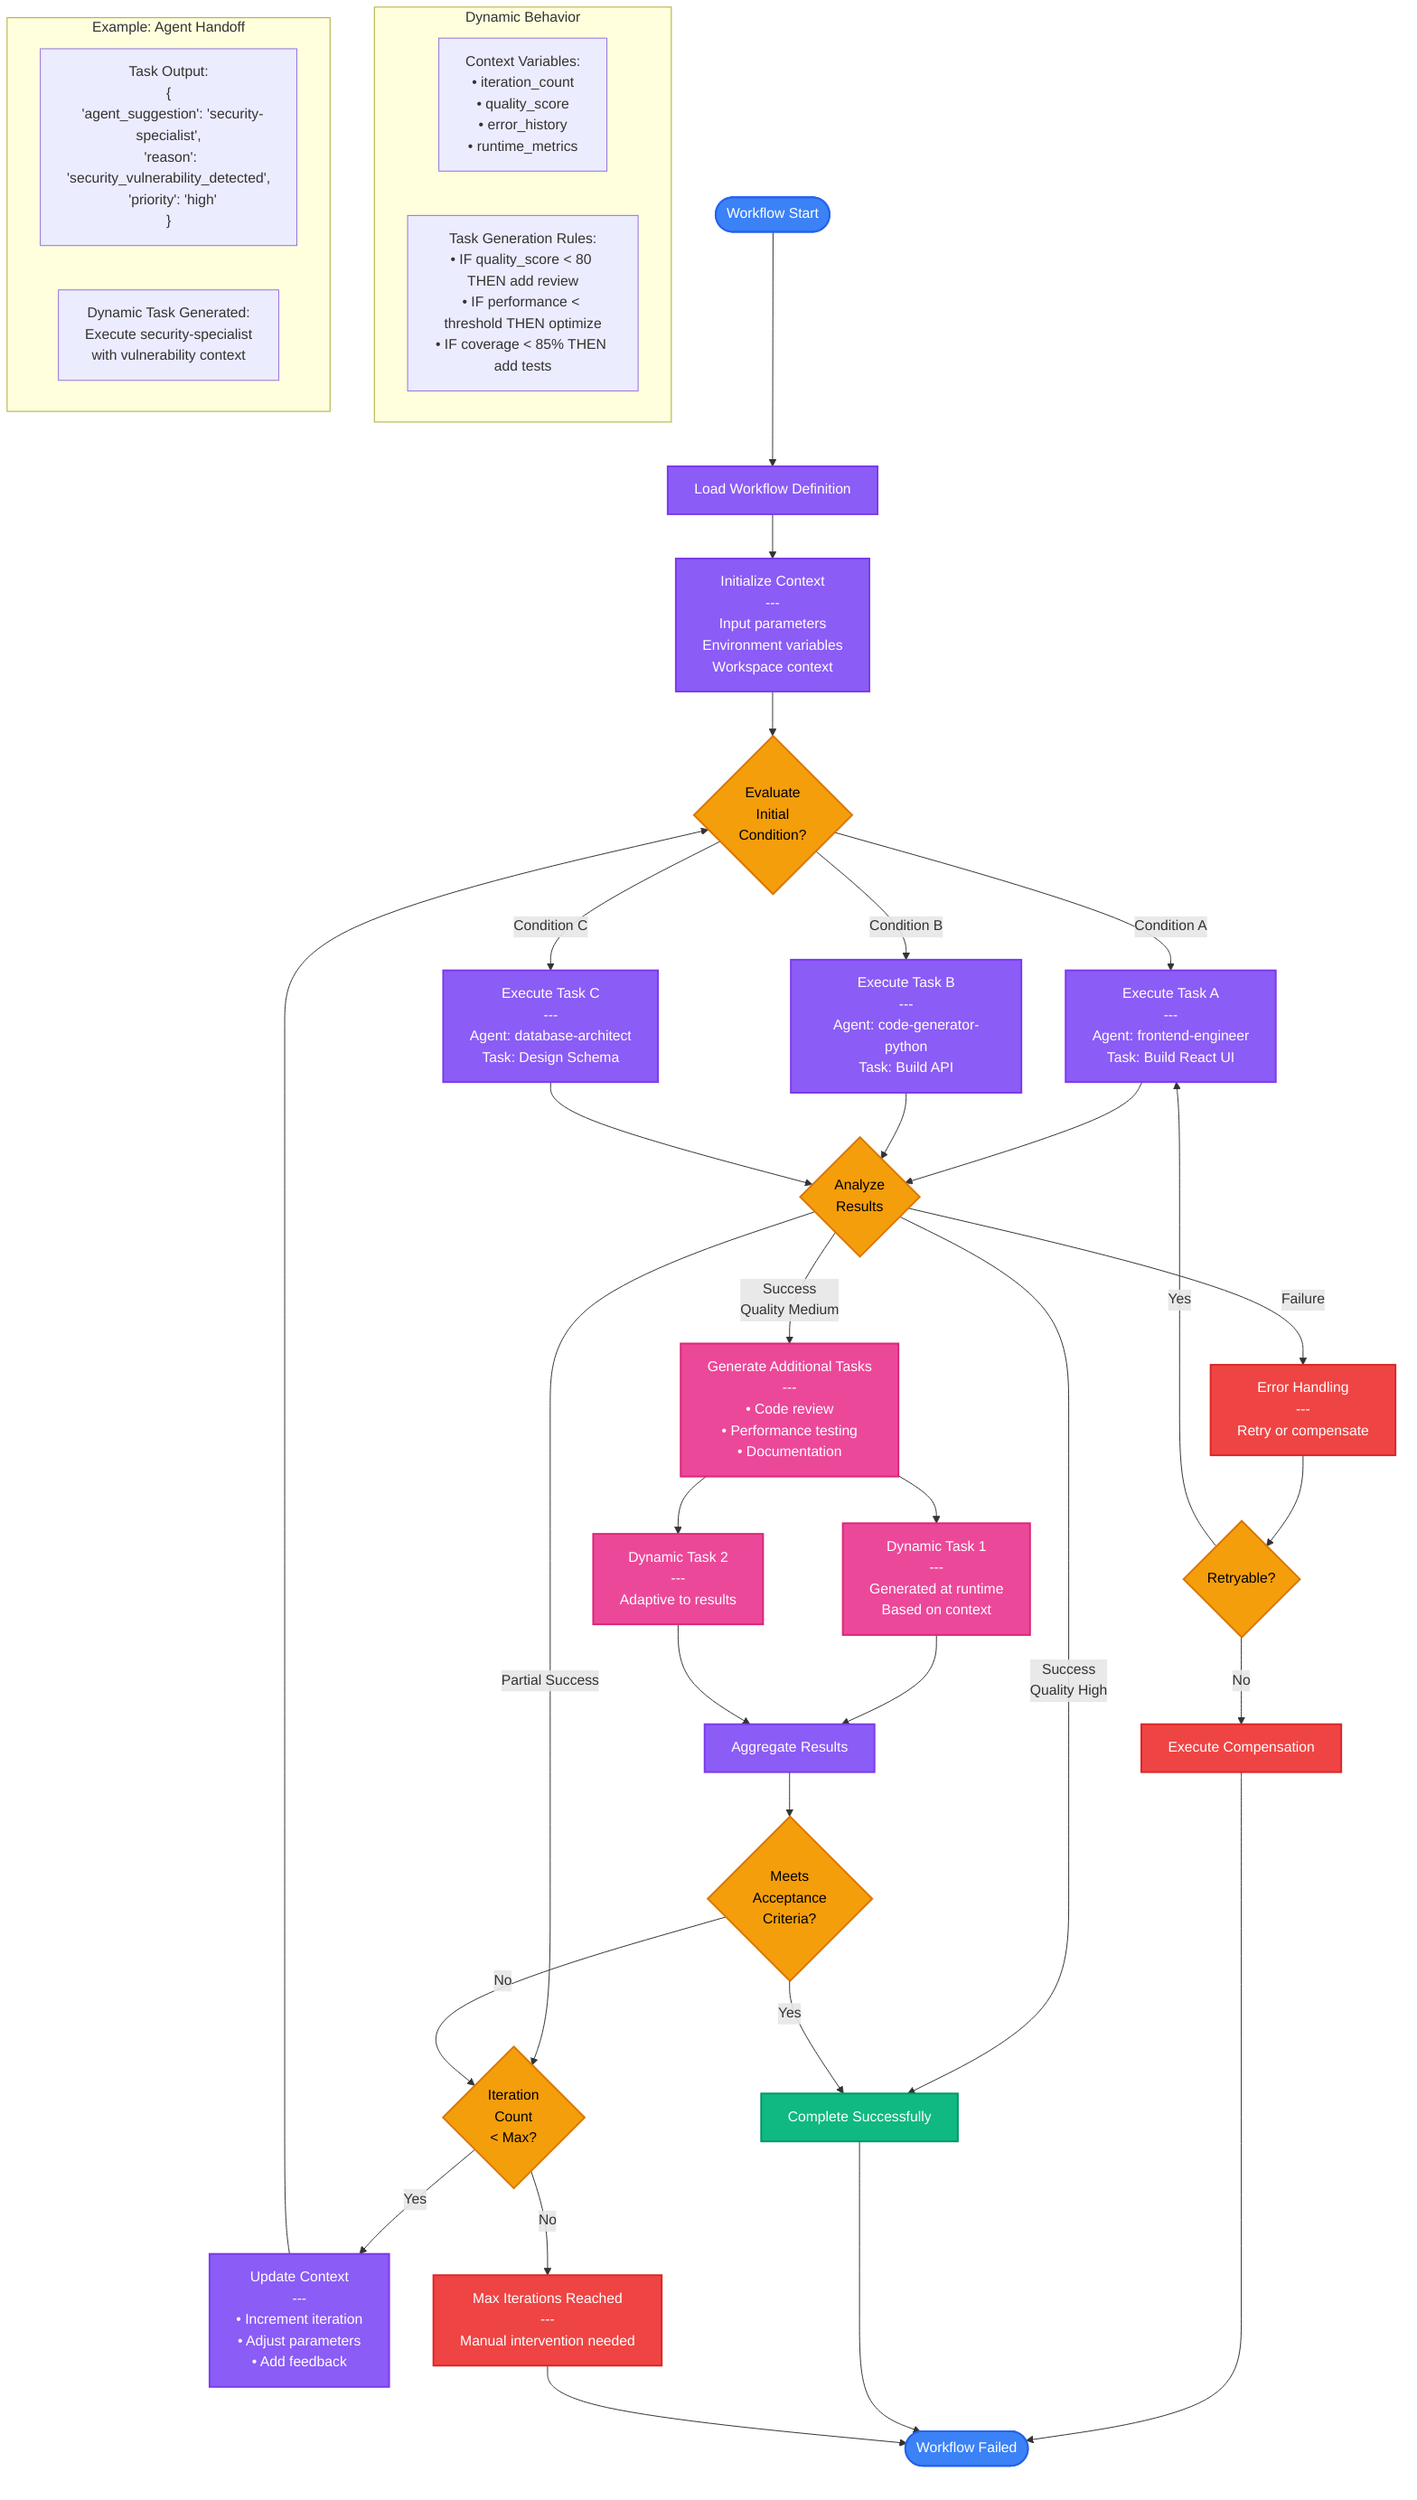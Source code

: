 flowchart TB
    Start([Workflow Start]) --> LoadDef[Load Workflow Definition]
    LoadDef --> InitContext[Initialize Context<br/>---<br/>Input parameters<br/>Environment variables<br/>Workspace context]

    InitContext --> EvalCondition{Evaluate<br/>Initial<br/>Condition?}

    EvalCondition -->|Condition A| PathA[Execute Task A<br/>---<br/>Agent: frontend-engineer<br/>Task: Build React UI]
    EvalCondition -->|Condition B| PathB[Execute Task B<br/>---<br/>Agent: code-generator-python<br/>Task: Build API]
    EvalCondition -->|Condition C| PathC[Execute Task C<br/>---<br/>Agent: database-architect<br/>Task: Design Schema]

    PathA --> CheckResults{Analyze<br/>Results}
    PathB --> CheckResults
    PathC --> CheckResults

    CheckResults -->|Success<br/>Quality High| DirectComplete[Complete Successfully]
    CheckResults -->|Success<br/>Quality Medium| AdditionalWork[Generate Additional Tasks<br/>---<br/>• Code review<br/>• Performance testing<br/>• Documentation]
    CheckResults -->|Partial Success| Iteration{Iteration<br/>Count<br/>< Max?}
    CheckResults -->|Failure| HandleError[Error Handling<br/>---<br/>Retry or compensate]

    AdditionalWork --> DynamicTask1[Dynamic Task 1<br/>---<br/>Generated at runtime<br/>Based on context]
    AdditionalWork --> DynamicTask2[Dynamic Task 2<br/>---<br/>Adaptive to results]

    DynamicTask1 --> Aggregate[Aggregate Results]
    DynamicTask2 --> Aggregate

    Aggregate --> FinalValidation{Meets<br/>Acceptance<br/>Criteria?}

    FinalValidation -->|Yes| DirectComplete
    FinalValidation -->|No| Iteration

    Iteration -->|Yes| ModifyContext[Update Context<br/>---<br/>• Increment iteration<br/>• Adjust parameters<br/>• Add feedback]
    Iteration -->|No| MaxIterReached[Max Iterations Reached<br/>---<br/>Manual intervention needed]

    ModifyContext --> EvalCondition

    HandleError --> RetryLogic{Retryable?}
    RetryLogic -->|Yes| PathA
    RetryLogic -->|No| Compensate[Execute Compensation]

    Compensate --> End([Workflow Failed])
    DirectComplete --> End
    MaxIterReached --> End

    subgraph "Dynamic Behavior"
        note1["Context Variables:<br/>• iteration_count<br/>• quality_score<br/>• error_history<br/>• runtime_metrics"]
        note2["Task Generation Rules:<br/>• IF quality_score < 80 THEN add review<br/>• IF performance < threshold THEN optimize<br/>• IF coverage < 85% THEN add tests"]
    end

    subgraph "Example: Agent Handoff"
        handoff1["Task Output:<br/>{<br/>  'agent_suggestion': 'security-specialist',<br/>  'reason': 'security_vulnerability_detected',<br/>  'priority': 'high'<br/>}"]
        handoff2["Dynamic Task Generated:<br/>Execute security-specialist<br/>with vulnerability context"]
    end

    classDef start fill:#3b82f6,stroke:#2563eb,color:#fff,stroke-width:2px
    classDef process fill:#8b5cf6,stroke:#7c3aed,color:#fff,stroke-width:2px
    classDef decision fill:#f59e0b,stroke:#d97706,color:#000,stroke-width:2px
    classDef dynamic fill:#ec4899,stroke:#db2777,color:#fff,stroke-width:2px
    classDef complete fill:#10b981,stroke:#059669,color:#fff,stroke-width:2px
    classDef error fill:#ef4444,stroke:#dc2626,color:#fff,stroke-width:2px

    class Start,End start
    class LoadDef,InitContext,PathA,PathB,PathC,Aggregate,ModifyContext process
    class EvalCondition,CheckResults,Iteration,FinalValidation,RetryLogic decision
    class AdditionalWork,DynamicTask1,DynamicTask2 dynamic
    class DirectComplete complete
    class HandleError,Compensate,MaxIterReached error